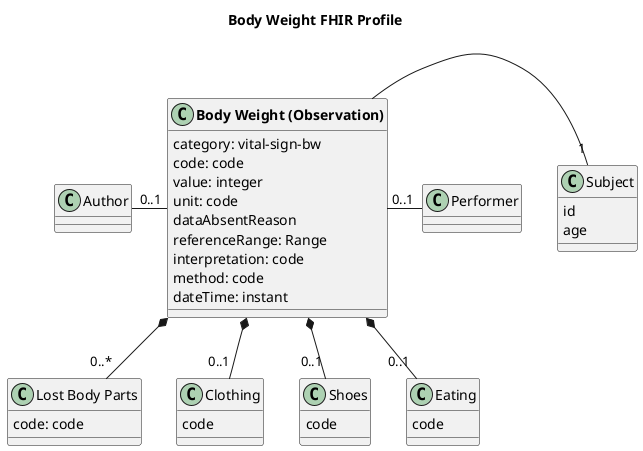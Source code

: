 @startuml

'skinparam svgDimensionStyle false

title Body Weight FHIR Profile

class "**Body Weight (Observation)**" as bw {
    category: vital-sign-bw
    code: code
    value: integer
    unit: code
    dataAbsentReason
    referenceRange: Range
    interpretation: code
    method: code
    dateTime: instant
}


class "Lost Body Parts" as lbp {
    code: code
}

class "Clothing" as clothing {
    code
}

class "Shoes" as shoes {
    code
}

class "Eating" as eating {
    code
}

class "Author" as a
class "Subject" as s {
    id
    age
}
class "Performer" as p

bw -left- "0..1" a
bw -right- "1" s
bw -right- "0..1" p

bw *-- "0..*" lbp

bw *-- "0..1" clothing
bw *-- "0..1" shoes
bw *-- "0..1" eating

@enduml